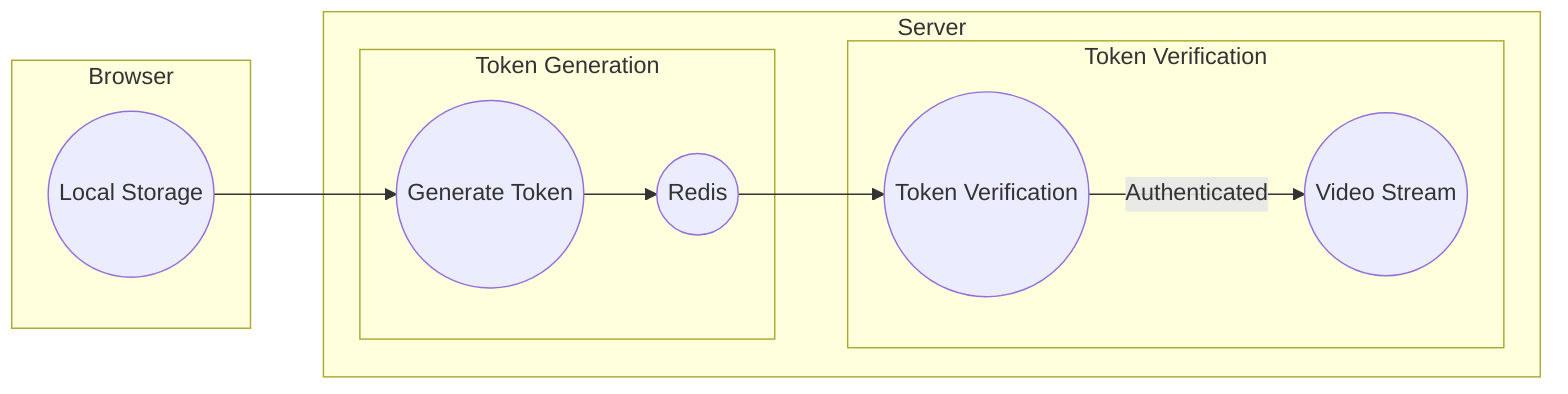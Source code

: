 graph LR
    subgraph Browser
      LocalStorage((Local Storage))
    end
    subgraph Server
      subgraph "Token Generation"
        GenerateToken((Generate Token))
        Redis((Redis))
        LocalStorage --> GenerateToken --> Redis
      end
    subgraph "Token Verification"
        TokenVerification((Token Verification))
        Redis --> TokenVerification
        TokenVerification -->|Authenticated| VideoStream((Video Stream))
      end
    end